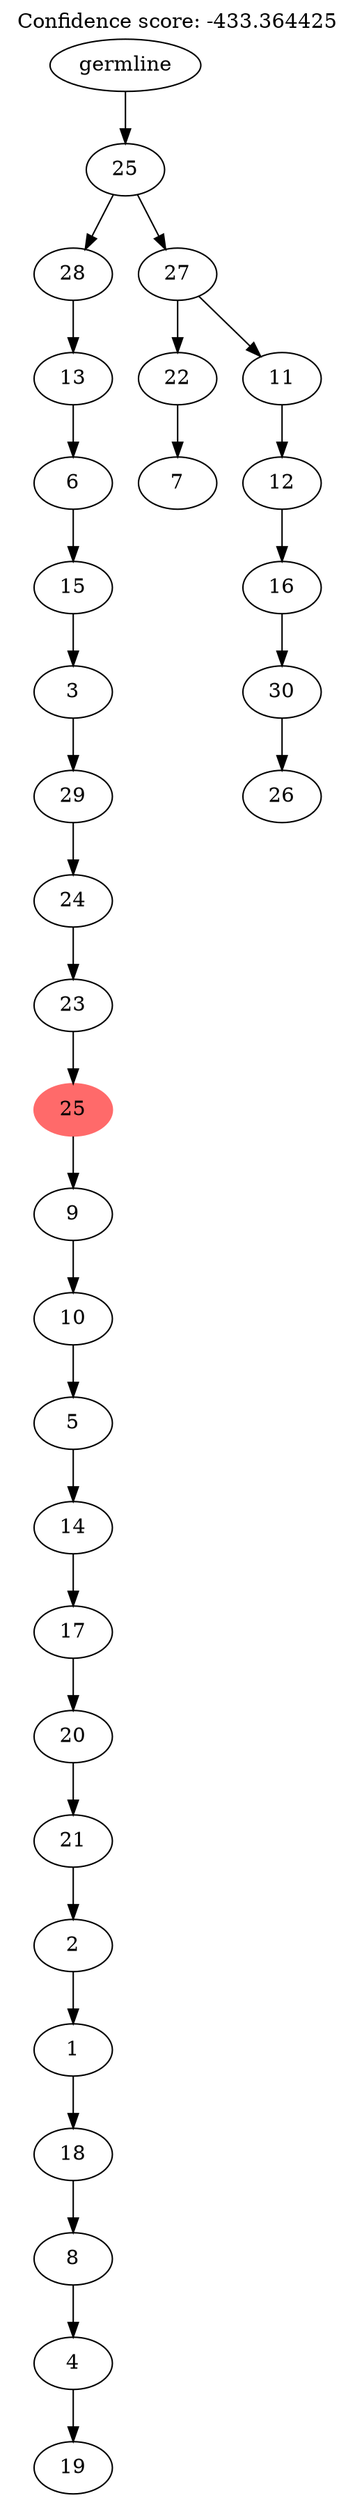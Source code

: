 digraph g {
	"30" -> "31";
	"31" [label="19"];
	"29" -> "30";
	"30" [label="4"];
	"28" -> "29";
	"29" [label="8"];
	"27" -> "28";
	"28" [label="18"];
	"26" -> "27";
	"27" [label="1"];
	"25" -> "26";
	"26" [label="2"];
	"24" -> "25";
	"25" [label="21"];
	"23" -> "24";
	"24" [label="20"];
	"22" -> "23";
	"23" [label="17"];
	"21" -> "22";
	"22" [label="14"];
	"20" -> "21";
	"21" [label="5"];
	"19" -> "20";
	"20" [label="10"];
	"18" -> "19";
	"19" [label="9"];
	"17" -> "18";
	"18" [color=indianred1, style=filled, label="25"];
	"16" -> "17";
	"17" [label="23"];
	"15" -> "16";
	"16" [label="24"];
	"14" -> "15";
	"15" [label="29"];
	"13" -> "14";
	"14" [label="3"];
	"12" -> "13";
	"13" [label="15"];
	"11" -> "12";
	"12" [label="6"];
	"10" -> "11";
	"11" [label="13"];
	"8" -> "9";
	"9" [label="7"];
	"6" -> "7";
	"7" [label="26"];
	"5" -> "6";
	"6" [label="30"];
	"4" -> "5";
	"5" [label="16"];
	"3" -> "4";
	"4" [label="12"];
	"2" -> "3";
	"3" [label="11"];
	"2" -> "8";
	"8" [label="22"];
	"1" -> "2";
	"2" [label="27"];
	"1" -> "10";
	"10" [label="28"];
	"0" -> "1";
	"1" [label="25"];
	"0" [label="germline"];
	labelloc="t";
	label="Confidence score: -433.364425";
}
